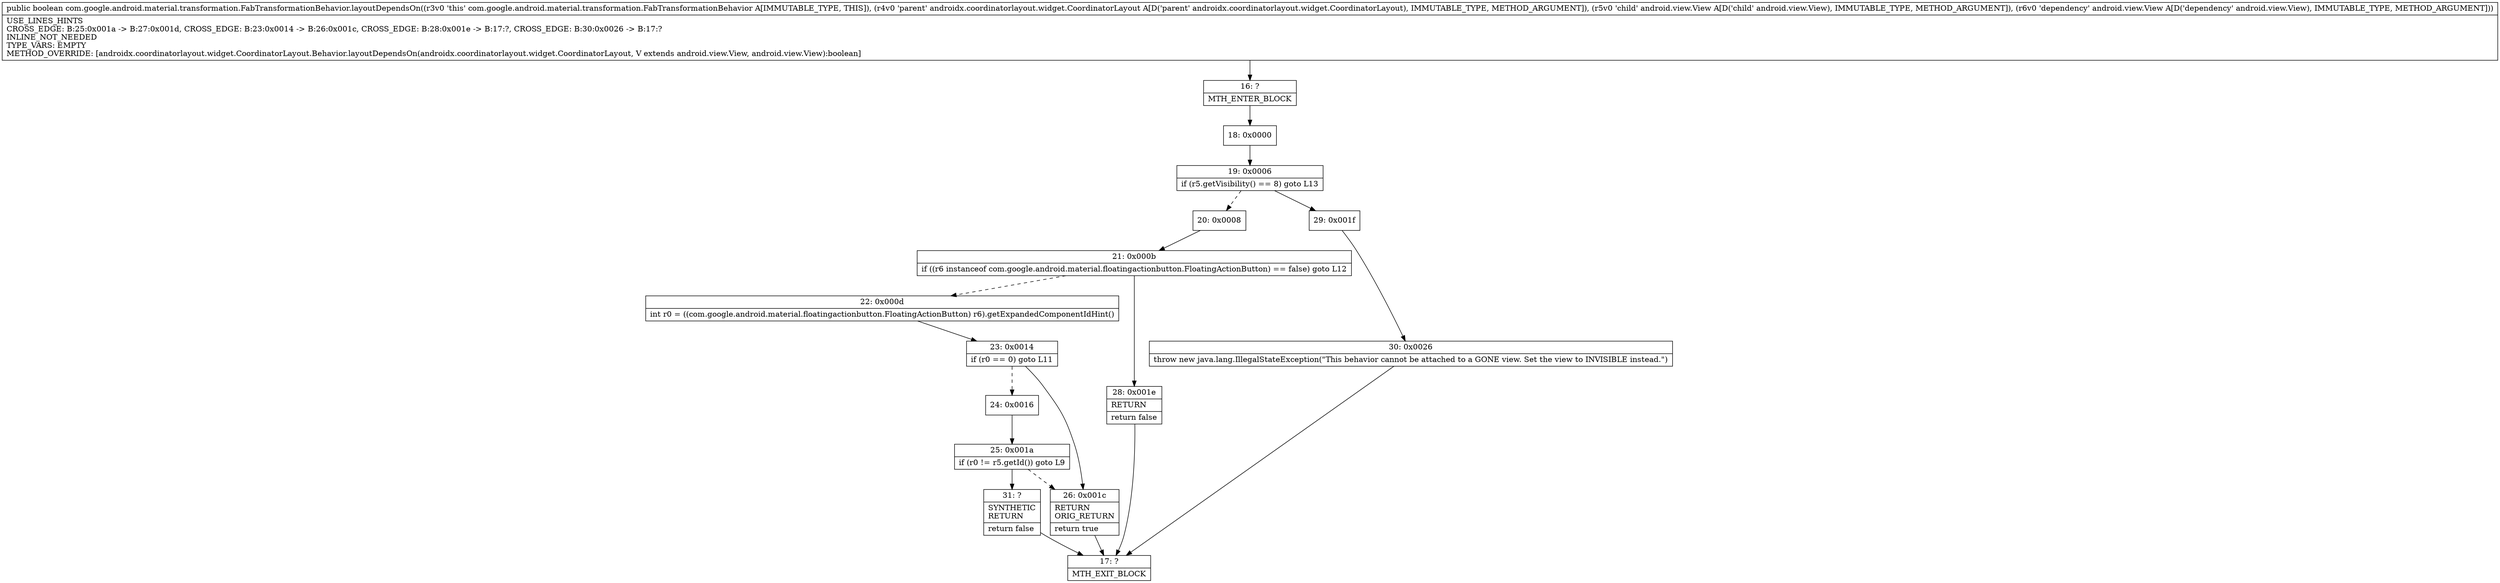 digraph "CFG forcom.google.android.material.transformation.FabTransformationBehavior.layoutDependsOn(Landroidx\/coordinatorlayout\/widget\/CoordinatorLayout;Landroid\/view\/View;Landroid\/view\/View;)Z" {
Node_16 [shape=record,label="{16\:\ ?|MTH_ENTER_BLOCK\l}"];
Node_18 [shape=record,label="{18\:\ 0x0000}"];
Node_19 [shape=record,label="{19\:\ 0x0006|if (r5.getVisibility() == 8) goto L13\l}"];
Node_20 [shape=record,label="{20\:\ 0x0008}"];
Node_21 [shape=record,label="{21\:\ 0x000b|if ((r6 instanceof com.google.android.material.floatingactionbutton.FloatingActionButton) == false) goto L12\l}"];
Node_22 [shape=record,label="{22\:\ 0x000d|int r0 = ((com.google.android.material.floatingactionbutton.FloatingActionButton) r6).getExpandedComponentIdHint()\l}"];
Node_23 [shape=record,label="{23\:\ 0x0014|if (r0 == 0) goto L11\l}"];
Node_24 [shape=record,label="{24\:\ 0x0016}"];
Node_25 [shape=record,label="{25\:\ 0x001a|if (r0 != r5.getId()) goto L9\l}"];
Node_31 [shape=record,label="{31\:\ ?|SYNTHETIC\lRETURN\l|return false\l}"];
Node_17 [shape=record,label="{17\:\ ?|MTH_EXIT_BLOCK\l}"];
Node_26 [shape=record,label="{26\:\ 0x001c|RETURN\lORIG_RETURN\l|return true\l}"];
Node_28 [shape=record,label="{28\:\ 0x001e|RETURN\l|return false\l}"];
Node_29 [shape=record,label="{29\:\ 0x001f}"];
Node_30 [shape=record,label="{30\:\ 0x0026|throw new java.lang.IllegalStateException(\"This behavior cannot be attached to a GONE view. Set the view to INVISIBLE instead.\")\l}"];
MethodNode[shape=record,label="{public boolean com.google.android.material.transformation.FabTransformationBehavior.layoutDependsOn((r3v0 'this' com.google.android.material.transformation.FabTransformationBehavior A[IMMUTABLE_TYPE, THIS]), (r4v0 'parent' androidx.coordinatorlayout.widget.CoordinatorLayout A[D('parent' androidx.coordinatorlayout.widget.CoordinatorLayout), IMMUTABLE_TYPE, METHOD_ARGUMENT]), (r5v0 'child' android.view.View A[D('child' android.view.View), IMMUTABLE_TYPE, METHOD_ARGUMENT]), (r6v0 'dependency' android.view.View A[D('dependency' android.view.View), IMMUTABLE_TYPE, METHOD_ARGUMENT]))  | USE_LINES_HINTS\lCROSS_EDGE: B:25:0x001a \-\> B:27:0x001d, CROSS_EDGE: B:23:0x0014 \-\> B:26:0x001c, CROSS_EDGE: B:28:0x001e \-\> B:17:?, CROSS_EDGE: B:30:0x0026 \-\> B:17:?\lINLINE_NOT_NEEDED\lTYPE_VARS: EMPTY\lMETHOD_OVERRIDE: [androidx.coordinatorlayout.widget.CoordinatorLayout.Behavior.layoutDependsOn(androidx.coordinatorlayout.widget.CoordinatorLayout, V extends android.view.View, android.view.View):boolean]\l}"];
MethodNode -> Node_16;Node_16 -> Node_18;
Node_18 -> Node_19;
Node_19 -> Node_20[style=dashed];
Node_19 -> Node_29;
Node_20 -> Node_21;
Node_21 -> Node_22[style=dashed];
Node_21 -> Node_28;
Node_22 -> Node_23;
Node_23 -> Node_24[style=dashed];
Node_23 -> Node_26;
Node_24 -> Node_25;
Node_25 -> Node_26[style=dashed];
Node_25 -> Node_31;
Node_31 -> Node_17;
Node_26 -> Node_17;
Node_28 -> Node_17;
Node_29 -> Node_30;
Node_30 -> Node_17;
}

